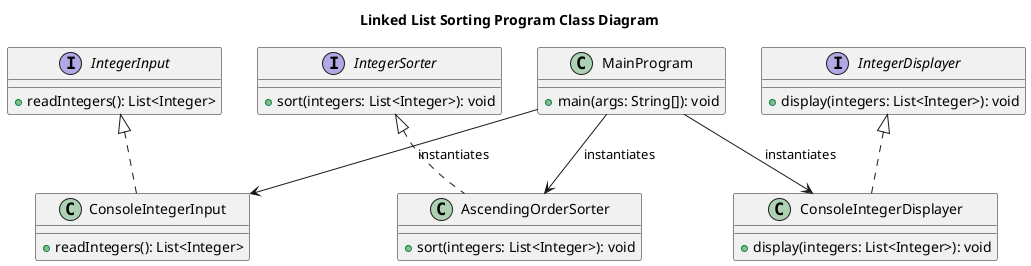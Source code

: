 @startuml
title Linked List Sorting Program Class Diagram

interface IntegerInput {
    + readIntegers(): List<Integer>
}

interface IntegerSorter {
    + sort(integers: List<Integer>): void
}

interface IntegerDisplayer {
    + display(integers: List<Integer>): void
}

class ConsoleIntegerInput implements IntegerInput {
    + readIntegers(): List<Integer>
}

class AscendingOrderSorter implements IntegerSorter {
    + sort(integers: List<Integer>): void
}

class ConsoleIntegerDisplayer implements IntegerDisplayer {
    + display(integers: List<Integer>): void
}

class MainProgram {
    + main(args: String[]): void
}

MainProgram --> ConsoleIntegerInput : instantiates
MainProgram --> AscendingOrderSorter : instantiates
MainProgram --> ConsoleIntegerDisplayer : instantiates

@enduml
